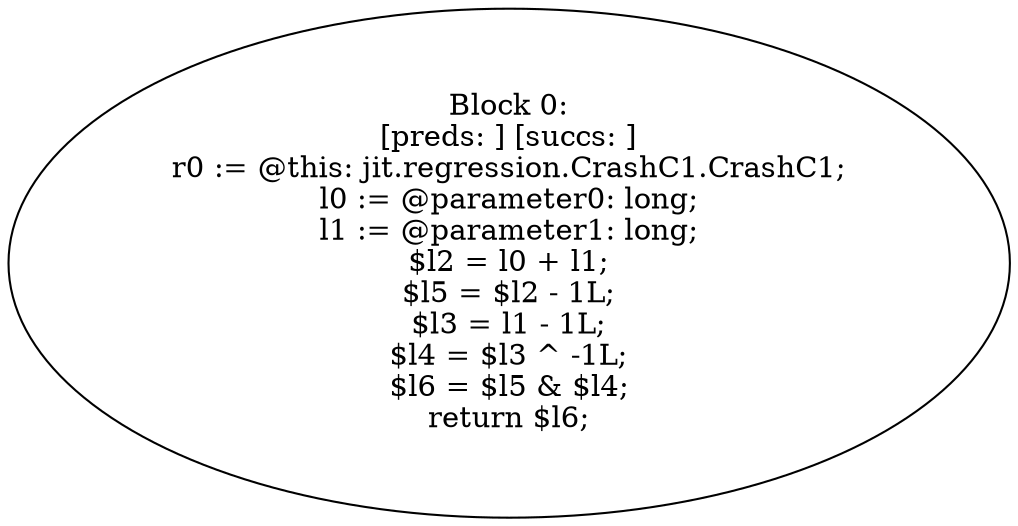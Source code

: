 digraph "unitGraph" {
    "Block 0:
[preds: ] [succs: ]
r0 := @this: jit.regression.CrashC1.CrashC1;
l0 := @parameter0: long;
l1 := @parameter1: long;
$l2 = l0 + l1;
$l5 = $l2 - 1L;
$l3 = l1 - 1L;
$l4 = $l3 ^ -1L;
$l6 = $l5 & $l4;
return $l6;
"
}
